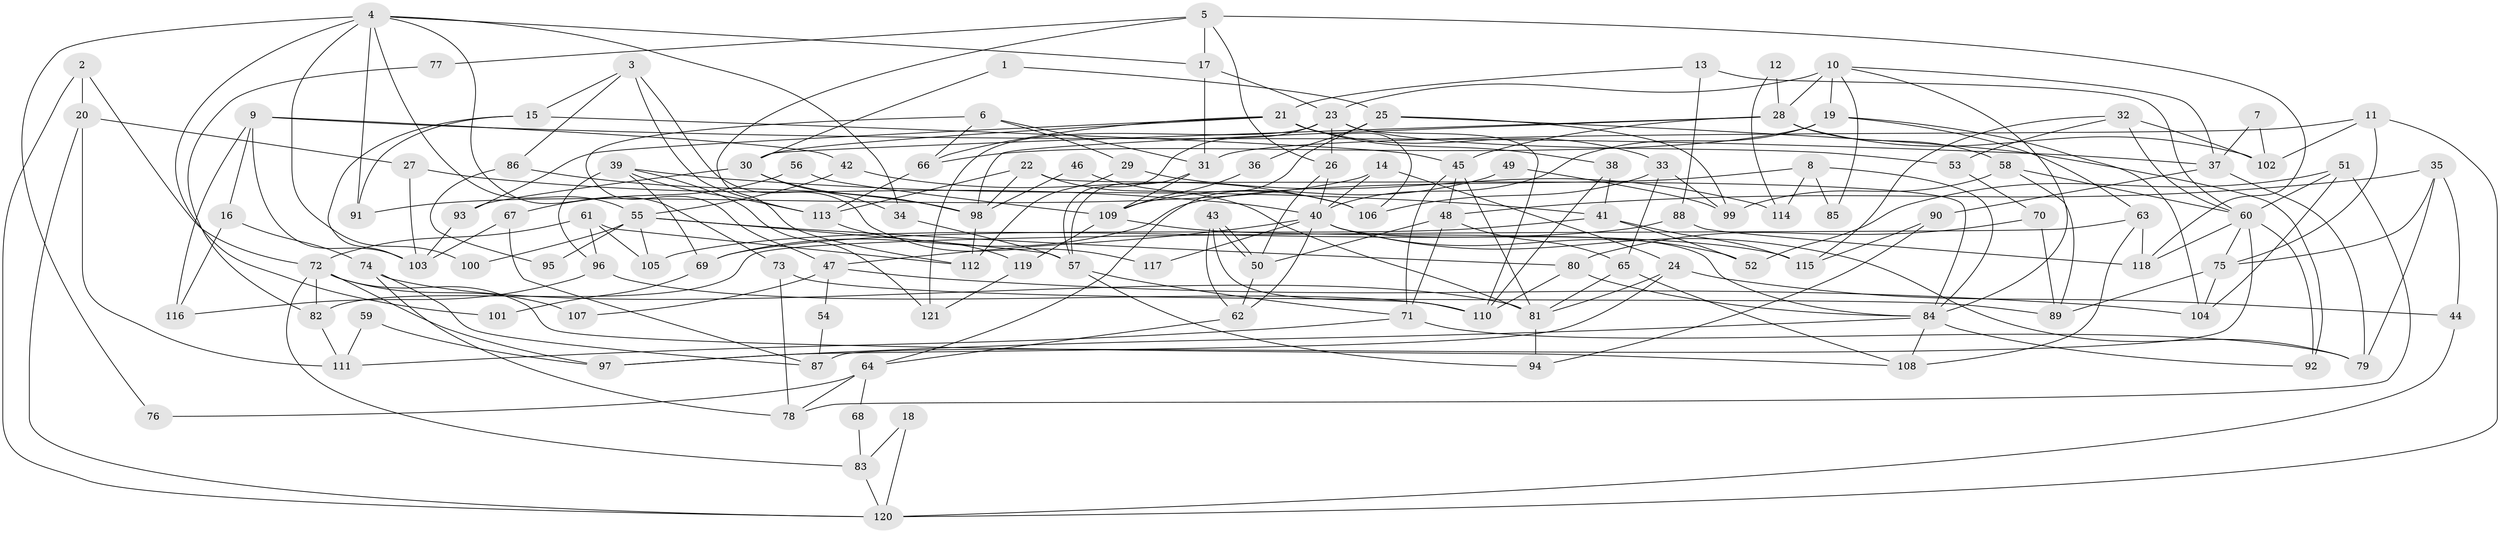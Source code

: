 // Generated by graph-tools (version 1.1) at 2025/15/03/09/25 04:15:07]
// undirected, 121 vertices, 242 edges
graph export_dot {
graph [start="1"]
  node [color=gray90,style=filled];
  1;
  2;
  3;
  4;
  5;
  6;
  7;
  8;
  9;
  10;
  11;
  12;
  13;
  14;
  15;
  16;
  17;
  18;
  19;
  20;
  21;
  22;
  23;
  24;
  25;
  26;
  27;
  28;
  29;
  30;
  31;
  32;
  33;
  34;
  35;
  36;
  37;
  38;
  39;
  40;
  41;
  42;
  43;
  44;
  45;
  46;
  47;
  48;
  49;
  50;
  51;
  52;
  53;
  54;
  55;
  56;
  57;
  58;
  59;
  60;
  61;
  62;
  63;
  64;
  65;
  66;
  67;
  68;
  69;
  70;
  71;
  72;
  73;
  74;
  75;
  76;
  77;
  78;
  79;
  80;
  81;
  82;
  83;
  84;
  85;
  86;
  87;
  88;
  89;
  90;
  91;
  92;
  93;
  94;
  95;
  96;
  97;
  98;
  99;
  100;
  101;
  102;
  103;
  104;
  105;
  106;
  107;
  108;
  109;
  110;
  111;
  112;
  113;
  114;
  115;
  116;
  117;
  118;
  119;
  120;
  121;
  1 -- 25;
  1 -- 30;
  2 -- 120;
  2 -- 20;
  2 -- 72;
  3 -- 15;
  3 -- 113;
  3 -- 86;
  3 -- 117;
  4 -- 55;
  4 -- 17;
  4 -- 34;
  4 -- 73;
  4 -- 76;
  4 -- 91;
  4 -- 100;
  4 -- 101;
  5 -- 26;
  5 -- 17;
  5 -- 77;
  5 -- 112;
  5 -- 118;
  6 -- 47;
  6 -- 66;
  6 -- 29;
  6 -- 31;
  7 -- 37;
  7 -- 102;
  8 -- 84;
  8 -- 69;
  8 -- 85;
  8 -- 114;
  9 -- 37;
  9 -- 42;
  9 -- 16;
  9 -- 103;
  9 -- 116;
  10 -- 84;
  10 -- 28;
  10 -- 19;
  10 -- 23;
  10 -- 37;
  10 -- 85;
  11 -- 31;
  11 -- 75;
  11 -- 102;
  11 -- 120;
  12 -- 28;
  12 -- 114;
  13 -- 21;
  13 -- 60;
  13 -- 88;
  14 -- 91;
  14 -- 40;
  14 -- 24;
  15 -- 103;
  15 -- 45;
  15 -- 91;
  16 -- 116;
  16 -- 74;
  17 -- 31;
  17 -- 23;
  18 -- 120;
  18 -- 83;
  19 -- 63;
  19 -- 40;
  19 -- 66;
  19 -- 104;
  20 -- 27;
  20 -- 120;
  20 -- 111;
  21 -- 66;
  21 -- 38;
  21 -- 30;
  21 -- 33;
  21 -- 93;
  21 -- 106;
  22 -- 98;
  22 -- 81;
  22 -- 84;
  22 -- 113;
  23 -- 57;
  23 -- 26;
  23 -- 53;
  23 -- 110;
  23 -- 121;
  24 -- 81;
  24 -- 44;
  24 -- 97;
  25 -- 64;
  25 -- 99;
  25 -- 36;
  25 -- 92;
  26 -- 40;
  26 -- 50;
  27 -- 40;
  27 -- 103;
  28 -- 58;
  28 -- 30;
  28 -- 45;
  28 -- 98;
  28 -- 102;
  29 -- 112;
  29 -- 114;
  30 -- 98;
  30 -- 34;
  30 -- 93;
  31 -- 57;
  31 -- 109;
  32 -- 60;
  32 -- 102;
  32 -- 53;
  32 -- 115;
  33 -- 65;
  33 -- 99;
  33 -- 106;
  34 -- 57;
  35 -- 48;
  35 -- 75;
  35 -- 44;
  35 -- 79;
  36 -- 109;
  37 -- 79;
  37 -- 90;
  38 -- 110;
  38 -- 41;
  39 -- 96;
  39 -- 121;
  39 -- 41;
  39 -- 69;
  39 -- 113;
  40 -- 79;
  40 -- 47;
  40 -- 52;
  40 -- 62;
  40 -- 84;
  40 -- 117;
  41 -- 52;
  41 -- 69;
  41 -- 115;
  42 -- 106;
  42 -- 55;
  43 -- 50;
  43 -- 50;
  43 -- 62;
  43 -- 110;
  44 -- 120;
  45 -- 81;
  45 -- 48;
  45 -- 71;
  46 -- 98;
  46 -- 106;
  47 -- 104;
  47 -- 54;
  47 -- 107;
  48 -- 50;
  48 -- 65;
  48 -- 71;
  49 -- 109;
  49 -- 99;
  50 -- 62;
  51 -- 60;
  51 -- 78;
  51 -- 52;
  51 -- 104;
  53 -- 70;
  54 -- 87;
  55 -- 57;
  55 -- 80;
  55 -- 95;
  55 -- 100;
  55 -- 105;
  56 -- 109;
  56 -- 67;
  57 -- 71;
  57 -- 94;
  58 -- 60;
  58 -- 89;
  58 -- 99;
  59 -- 111;
  59 -- 97;
  60 -- 118;
  60 -- 92;
  60 -- 75;
  60 -- 87;
  61 -- 72;
  61 -- 105;
  61 -- 96;
  61 -- 112;
  62 -- 64;
  63 -- 108;
  63 -- 82;
  63 -- 118;
  64 -- 78;
  64 -- 68;
  64 -- 76;
  65 -- 108;
  65 -- 81;
  66 -- 113;
  67 -- 87;
  67 -- 103;
  68 -- 83;
  69 -- 101;
  70 -- 80;
  70 -- 89;
  71 -- 79;
  71 -- 111;
  72 -- 97;
  72 -- 82;
  72 -- 83;
  72 -- 107;
  72 -- 108;
  73 -- 89;
  73 -- 78;
  74 -- 81;
  74 -- 78;
  74 -- 87;
  75 -- 104;
  75 -- 89;
  77 -- 82;
  80 -- 110;
  80 -- 84;
  81 -- 94;
  82 -- 111;
  83 -- 120;
  84 -- 92;
  84 -- 97;
  84 -- 108;
  86 -- 98;
  86 -- 95;
  88 -- 118;
  88 -- 105;
  90 -- 115;
  90 -- 94;
  93 -- 103;
  96 -- 110;
  96 -- 116;
  98 -- 112;
  109 -- 115;
  109 -- 119;
  113 -- 119;
  119 -- 121;
}
